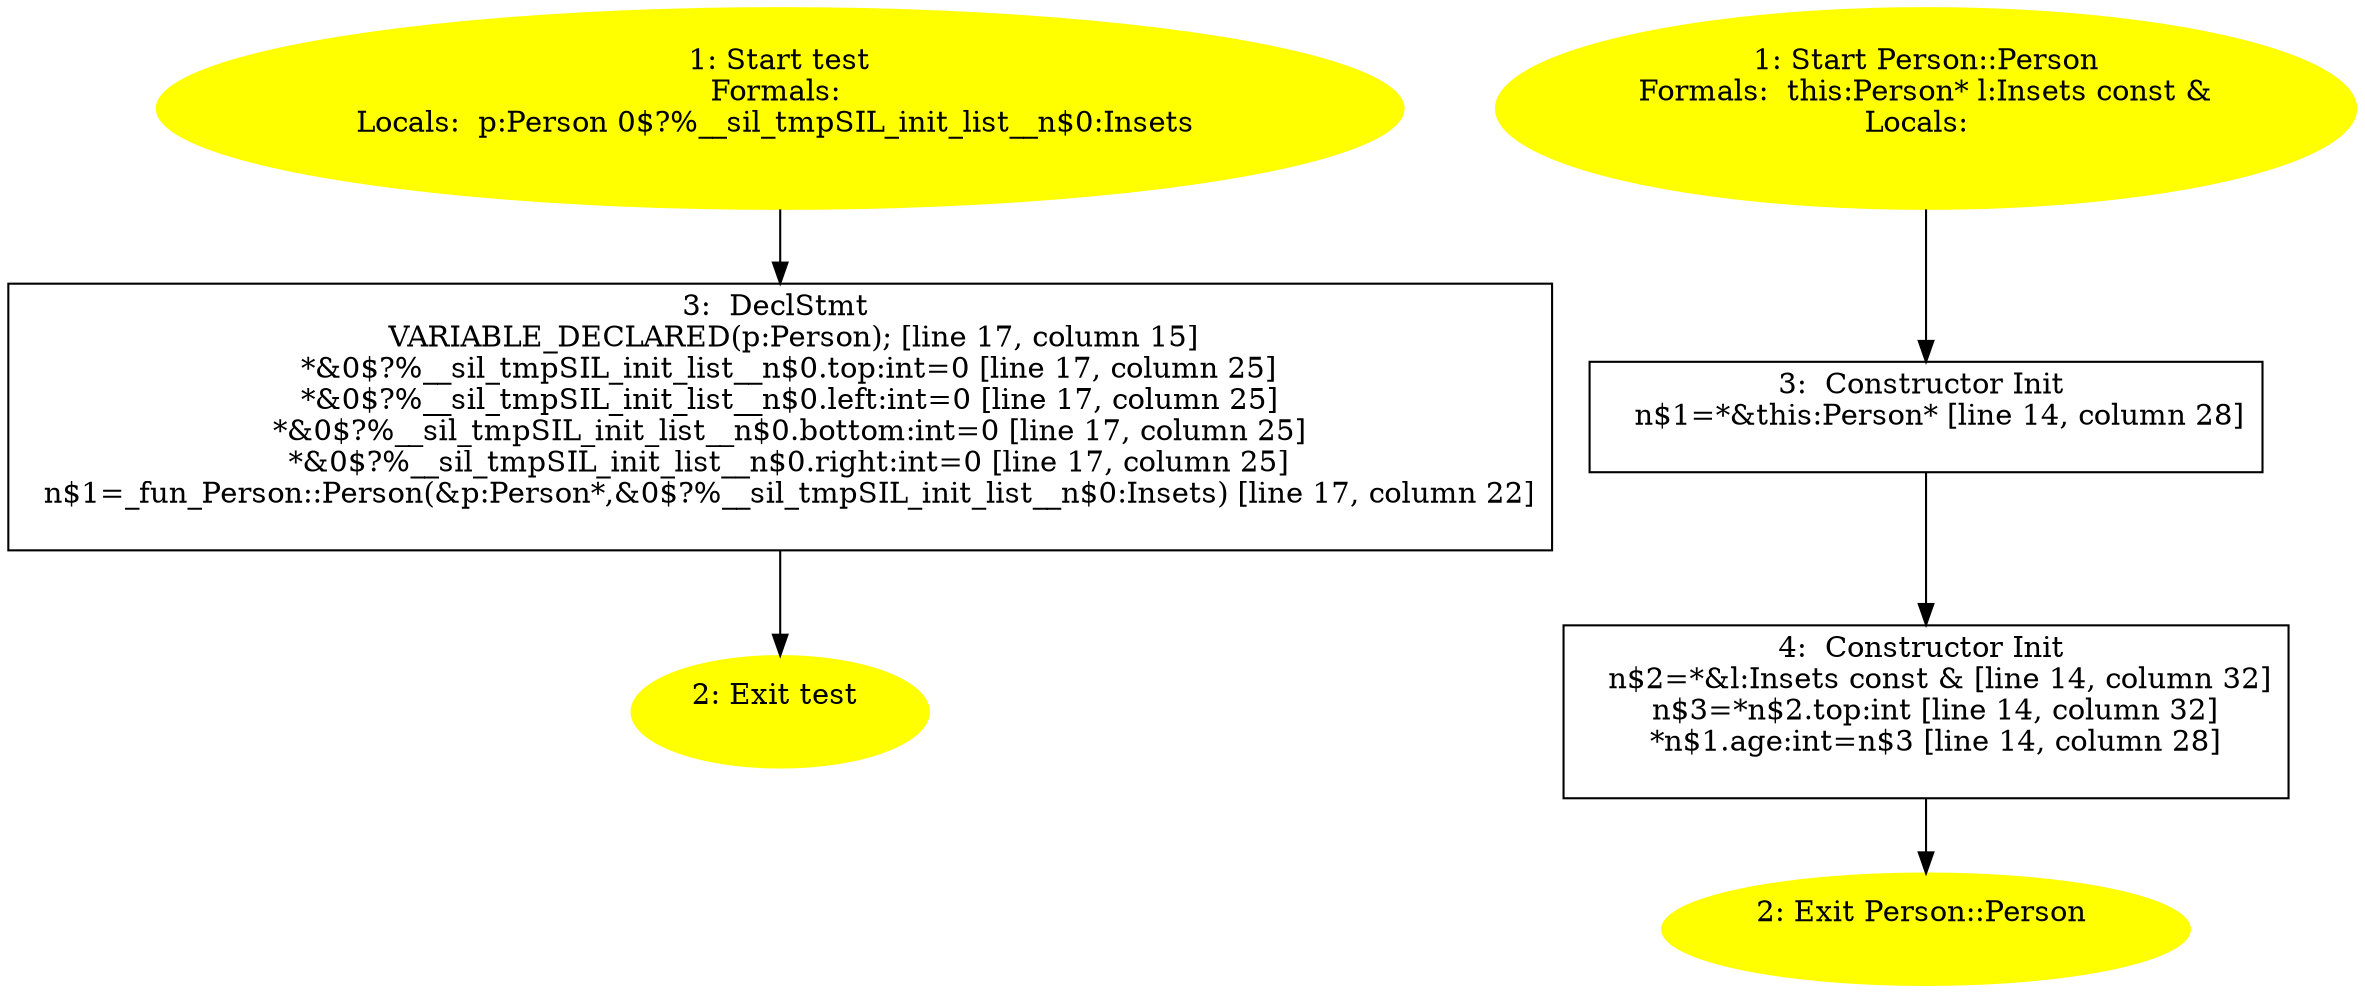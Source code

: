 /* @generated */
digraph cfg {
"test#18241244337164948030.afc14f193ad97442_1" [label="1: Start test\nFormals: \nLocals:  p:Person 0$?%__sil_tmpSIL_init_list__n$0:Insets \n  " color=yellow style=filled]
	

	 "test#18241244337164948030.afc14f193ad97442_1" -> "test#18241244337164948030.afc14f193ad97442_3" ;
"test#18241244337164948030.afc14f193ad97442_2" [label="2: Exit test \n  " color=yellow style=filled]
	

"test#18241244337164948030.afc14f193ad97442_3" [label="3:  DeclStmt \n   VARIABLE_DECLARED(p:Person); [line 17, column 15]\n  *&0$?%__sil_tmpSIL_init_list__n$0.top:int=0 [line 17, column 25]\n  *&0$?%__sil_tmpSIL_init_list__n$0.left:int=0 [line 17, column 25]\n  *&0$?%__sil_tmpSIL_init_list__n$0.bottom:int=0 [line 17, column 25]\n  *&0$?%__sil_tmpSIL_init_list__n$0.right:int=0 [line 17, column 25]\n  n$1=_fun_Person::Person(&p:Person*,&0$?%__sil_tmpSIL_init_list__n$0:Insets) [line 17, column 22]\n " shape="box"]
	

	 "test#18241244337164948030.afc14f193ad97442_3" -> "test#18241244337164948030.afc14f193ad97442_2" ;
"Person#Person#{456757265696634427.24cb9b5010777331_1" [label="1: Start Person::Person\nFormals:  this:Person* l:Insets const &\nLocals:  \n  " color=yellow style=filled]
	

	 "Person#Person#{456757265696634427.24cb9b5010777331_1" -> "Person#Person#{456757265696634427.24cb9b5010777331_3" ;
"Person#Person#{456757265696634427.24cb9b5010777331_2" [label="2: Exit Person::Person \n  " color=yellow style=filled]
	

"Person#Person#{456757265696634427.24cb9b5010777331_3" [label="3:  Constructor Init \n   n$1=*&this:Person* [line 14, column 28]\n " shape="box"]
	

	 "Person#Person#{456757265696634427.24cb9b5010777331_3" -> "Person#Person#{456757265696634427.24cb9b5010777331_4" ;
"Person#Person#{456757265696634427.24cb9b5010777331_4" [label="4:  Constructor Init \n   n$2=*&l:Insets const & [line 14, column 32]\n  n$3=*n$2.top:int [line 14, column 32]\n  *n$1.age:int=n$3 [line 14, column 28]\n " shape="box"]
	

	 "Person#Person#{456757265696634427.24cb9b5010777331_4" -> "Person#Person#{456757265696634427.24cb9b5010777331_2" ;
}
